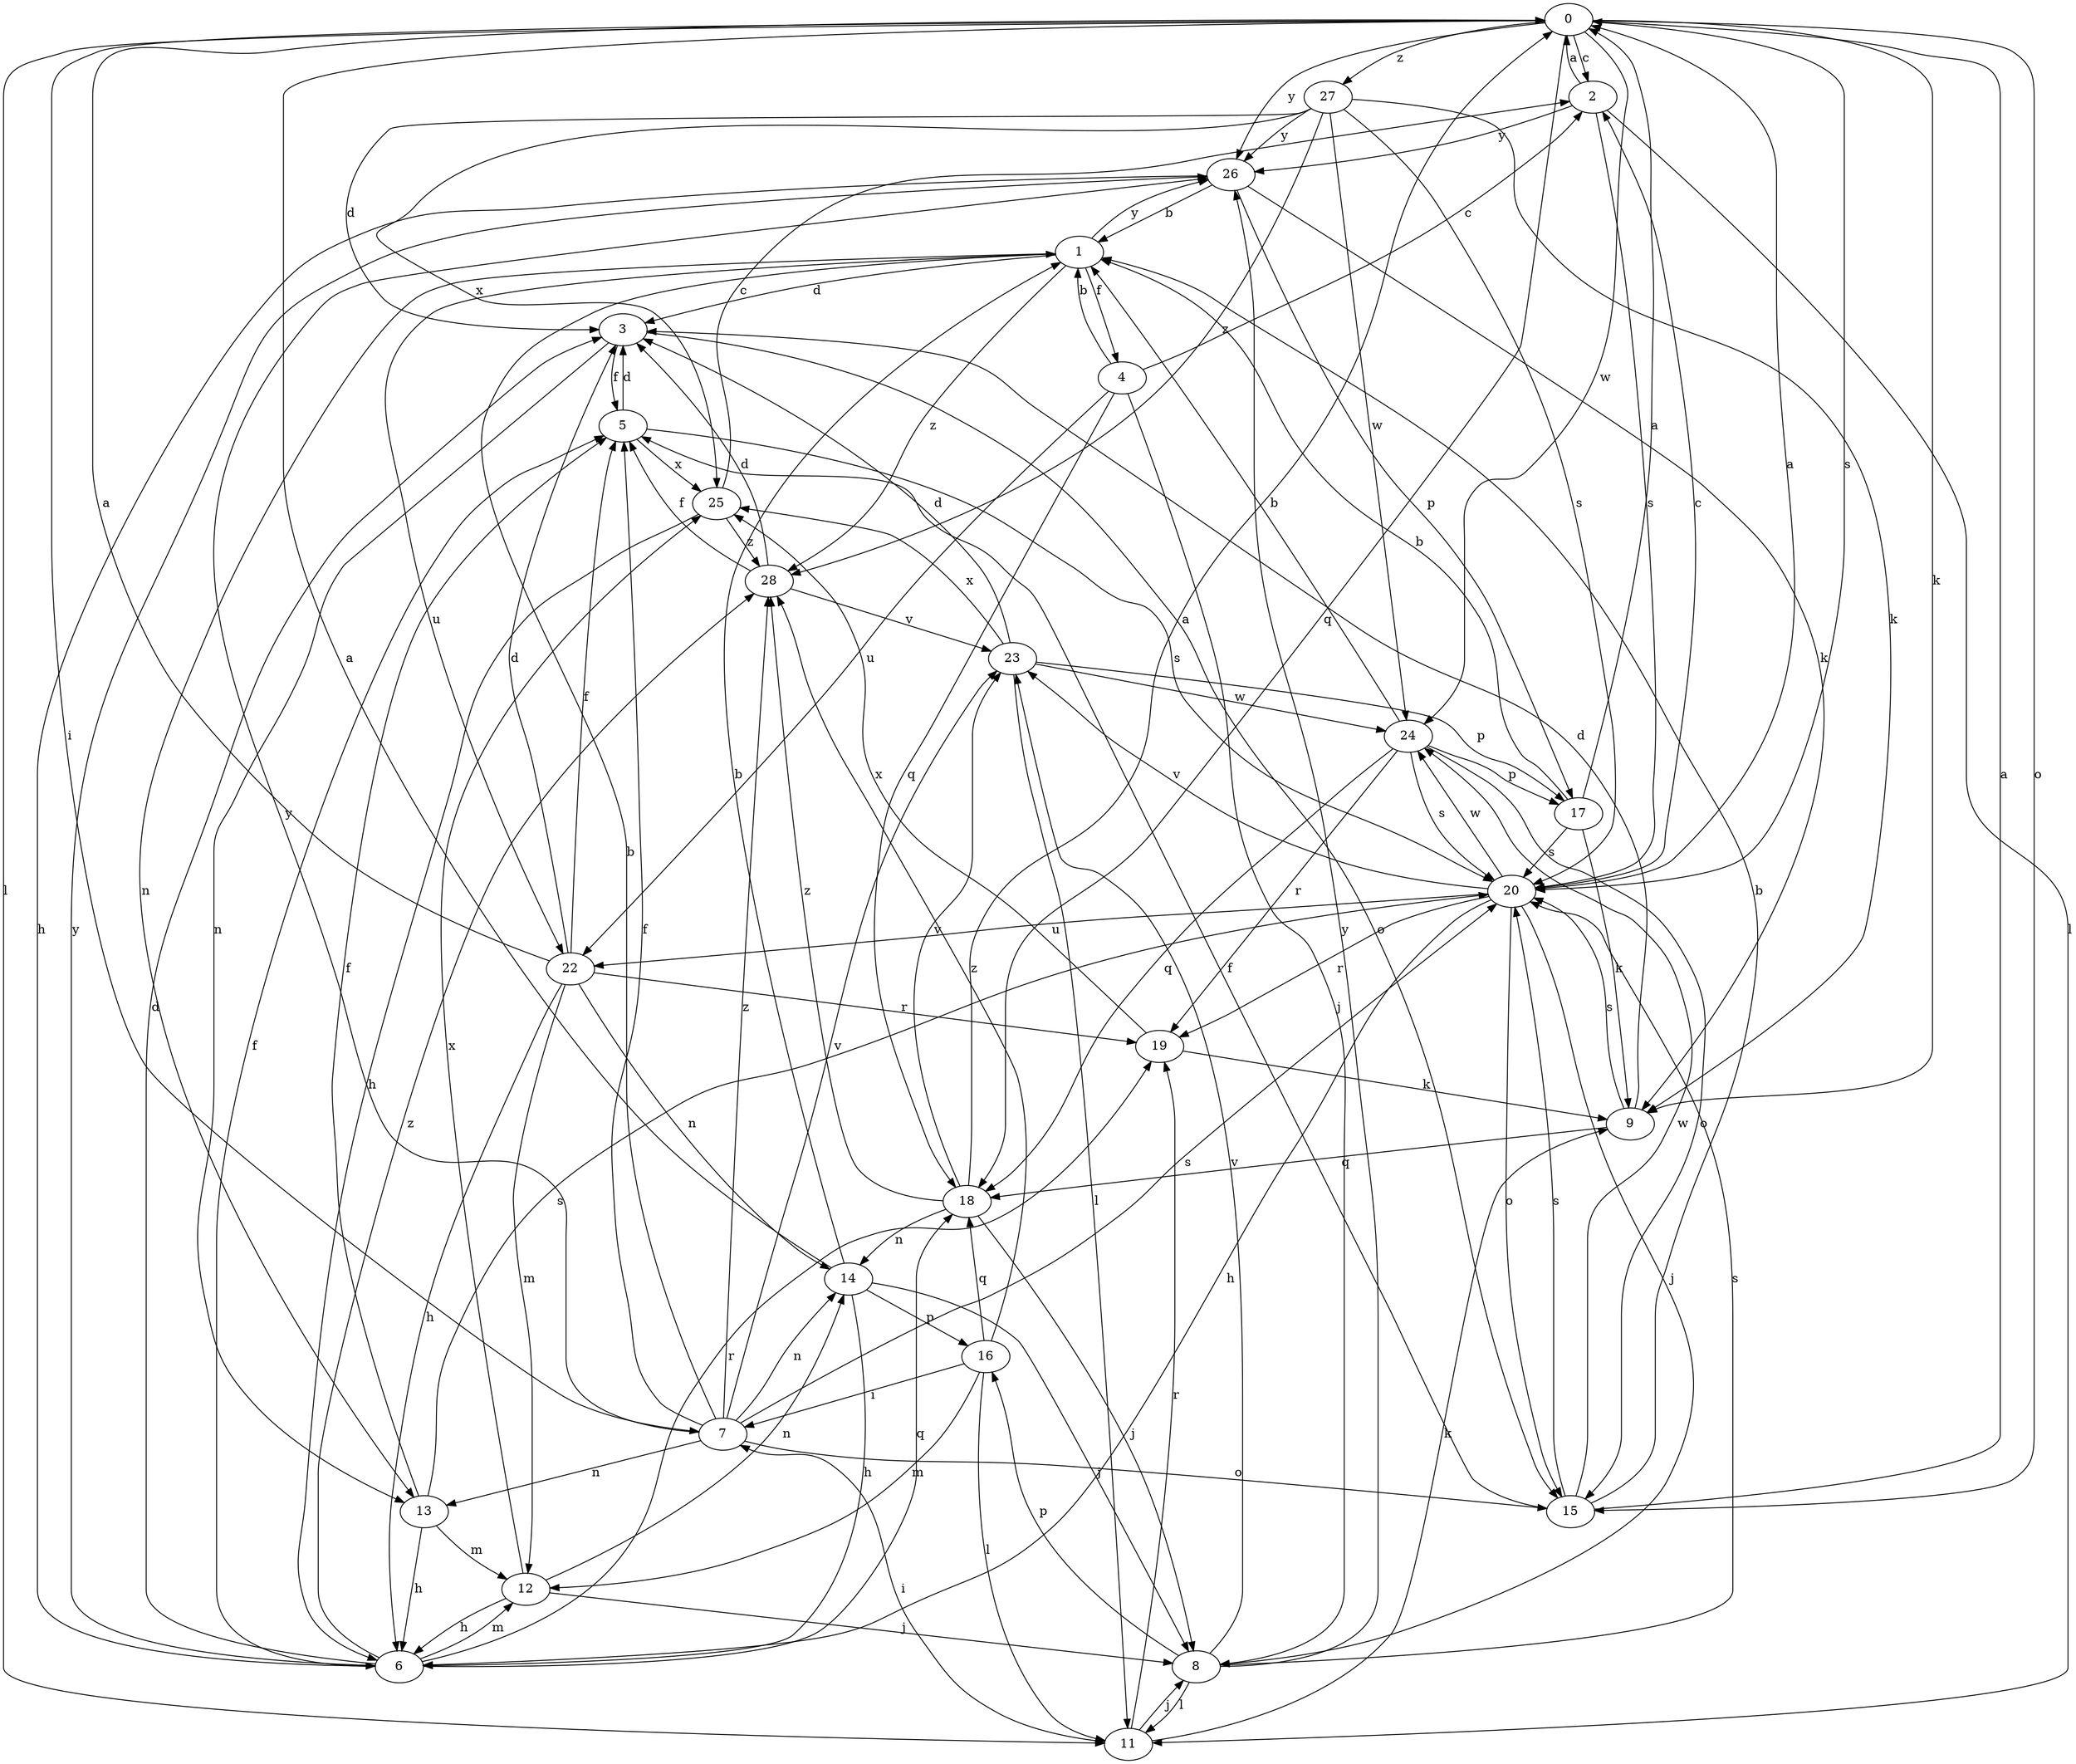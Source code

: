 strict digraph  {
0;
1;
2;
3;
4;
5;
6;
7;
8;
9;
11;
12;
13;
14;
15;
16;
17;
18;
19;
20;
22;
23;
24;
25;
26;
27;
28;
0 -> 2  [label=c];
0 -> 7  [label=i];
0 -> 9  [label=k];
0 -> 11  [label=l];
0 -> 15  [label=o];
0 -> 18  [label=q];
0 -> 20  [label=s];
0 -> 24  [label=w];
0 -> 26  [label=y];
0 -> 27  [label=z];
1 -> 3  [label=d];
1 -> 4  [label=f];
1 -> 13  [label=n];
1 -> 22  [label=u];
1 -> 26  [label=y];
1 -> 28  [label=z];
2 -> 0  [label=a];
2 -> 11  [label=l];
2 -> 20  [label=s];
2 -> 26  [label=y];
3 -> 5  [label=f];
3 -> 13  [label=n];
3 -> 15  [label=o];
4 -> 1  [label=b];
4 -> 2  [label=c];
4 -> 8  [label=j];
4 -> 18  [label=q];
4 -> 22  [label=u];
5 -> 3  [label=d];
5 -> 20  [label=s];
5 -> 25  [label=x];
6 -> 3  [label=d];
6 -> 5  [label=f];
6 -> 12  [label=m];
6 -> 18  [label=q];
6 -> 19  [label=r];
6 -> 26  [label=y];
6 -> 28  [label=z];
7 -> 1  [label=b];
7 -> 5  [label=f];
7 -> 13  [label=n];
7 -> 14  [label=n];
7 -> 15  [label=o];
7 -> 20  [label=s];
7 -> 23  [label=v];
7 -> 26  [label=y];
7 -> 28  [label=z];
8 -> 11  [label=l];
8 -> 16  [label=p];
8 -> 20  [label=s];
8 -> 23  [label=v];
8 -> 26  [label=y];
9 -> 3  [label=d];
9 -> 18  [label=q];
9 -> 20  [label=s];
11 -> 7  [label=i];
11 -> 8  [label=j];
11 -> 9  [label=k];
11 -> 19  [label=r];
12 -> 6  [label=h];
12 -> 8  [label=j];
12 -> 14  [label=n];
12 -> 25  [label=x];
13 -> 5  [label=f];
13 -> 6  [label=h];
13 -> 12  [label=m];
13 -> 20  [label=s];
14 -> 0  [label=a];
14 -> 1  [label=b];
14 -> 6  [label=h];
14 -> 8  [label=j];
14 -> 16  [label=p];
15 -> 0  [label=a];
15 -> 1  [label=b];
15 -> 5  [label=f];
15 -> 20  [label=s];
15 -> 24  [label=w];
16 -> 7  [label=i];
16 -> 11  [label=l];
16 -> 12  [label=m];
16 -> 18  [label=q];
16 -> 28  [label=z];
17 -> 0  [label=a];
17 -> 1  [label=b];
17 -> 9  [label=k];
17 -> 20  [label=s];
18 -> 0  [label=a];
18 -> 8  [label=j];
18 -> 14  [label=n];
18 -> 23  [label=v];
18 -> 28  [label=z];
19 -> 9  [label=k];
19 -> 25  [label=x];
20 -> 0  [label=a];
20 -> 2  [label=c];
20 -> 6  [label=h];
20 -> 8  [label=j];
20 -> 15  [label=o];
20 -> 19  [label=r];
20 -> 22  [label=u];
20 -> 23  [label=v];
20 -> 24  [label=w];
22 -> 0  [label=a];
22 -> 3  [label=d];
22 -> 5  [label=f];
22 -> 6  [label=h];
22 -> 12  [label=m];
22 -> 14  [label=n];
22 -> 19  [label=r];
23 -> 3  [label=d];
23 -> 11  [label=l];
23 -> 17  [label=p];
23 -> 24  [label=w];
23 -> 25  [label=x];
24 -> 1  [label=b];
24 -> 15  [label=o];
24 -> 17  [label=p];
24 -> 18  [label=q];
24 -> 19  [label=r];
24 -> 20  [label=s];
25 -> 2  [label=c];
25 -> 6  [label=h];
25 -> 28  [label=z];
26 -> 1  [label=b];
26 -> 6  [label=h];
26 -> 9  [label=k];
26 -> 17  [label=p];
27 -> 3  [label=d];
27 -> 9  [label=k];
27 -> 20  [label=s];
27 -> 24  [label=w];
27 -> 25  [label=x];
27 -> 26  [label=y];
27 -> 28  [label=z];
28 -> 3  [label=d];
28 -> 5  [label=f];
28 -> 23  [label=v];
}
